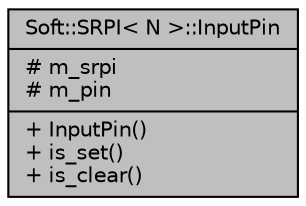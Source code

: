 digraph "Soft::SRPI&lt; N &gt;::InputPin"
{
  edge [fontname="Helvetica",fontsize="10",labelfontname="Helvetica",labelfontsize="10"];
  node [fontname="Helvetica",fontsize="10",shape=record];
  Node1 [label="{Soft::SRPI\< N \>::InputPin\n|# m_srpi\l# m_pin\l|+ InputPin()\l+ is_set()\l+ is_clear()\l}",height=0.2,width=0.4,color="black", fillcolor="grey75", style="filled", fontcolor="black"];
}
